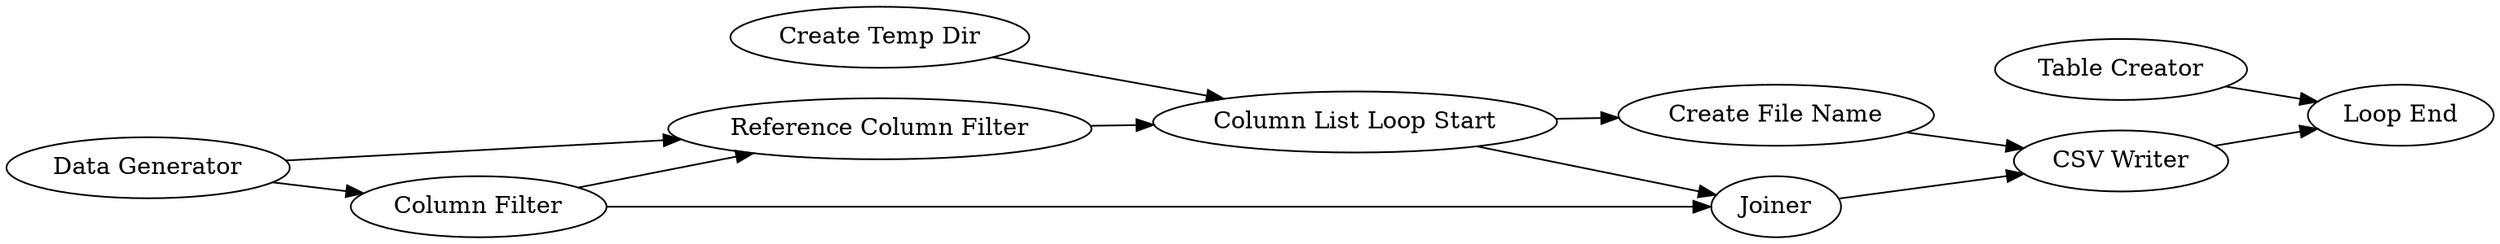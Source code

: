 digraph {
	"-2957823386282606021_10" [label=Joiner]
	"-2957823386282606021_4" [label="Table Creator"]
	"-2957823386282606021_12" [label="Create File Name"]
	"-2957823386282606021_5" [label="CSV Writer"]
	"-2957823386282606021_7" [label="Create Temp Dir"]
	"-2957823386282606021_1" [label="Data Generator"]
	"-2957823386282606021_11" [label="Column List Loop Start"]
	"-2957823386282606021_3" [label="Loop End"]
	"-2957823386282606021_9" [label="Reference Column Filter"]
	"-2957823386282606021_8" [label="Column Filter"]
	"-2957823386282606021_4" -> "-2957823386282606021_3"
	"-2957823386282606021_11" -> "-2957823386282606021_10"
	"-2957823386282606021_1" -> "-2957823386282606021_9"
	"-2957823386282606021_7" -> "-2957823386282606021_11"
	"-2957823386282606021_1" -> "-2957823386282606021_8"
	"-2957823386282606021_9" -> "-2957823386282606021_11"
	"-2957823386282606021_8" -> "-2957823386282606021_9"
	"-2957823386282606021_5" -> "-2957823386282606021_3"
	"-2957823386282606021_10" -> "-2957823386282606021_5"
	"-2957823386282606021_11" -> "-2957823386282606021_12"
	"-2957823386282606021_12" -> "-2957823386282606021_5"
	"-2957823386282606021_8" -> "-2957823386282606021_10"
	rankdir=LR
}
